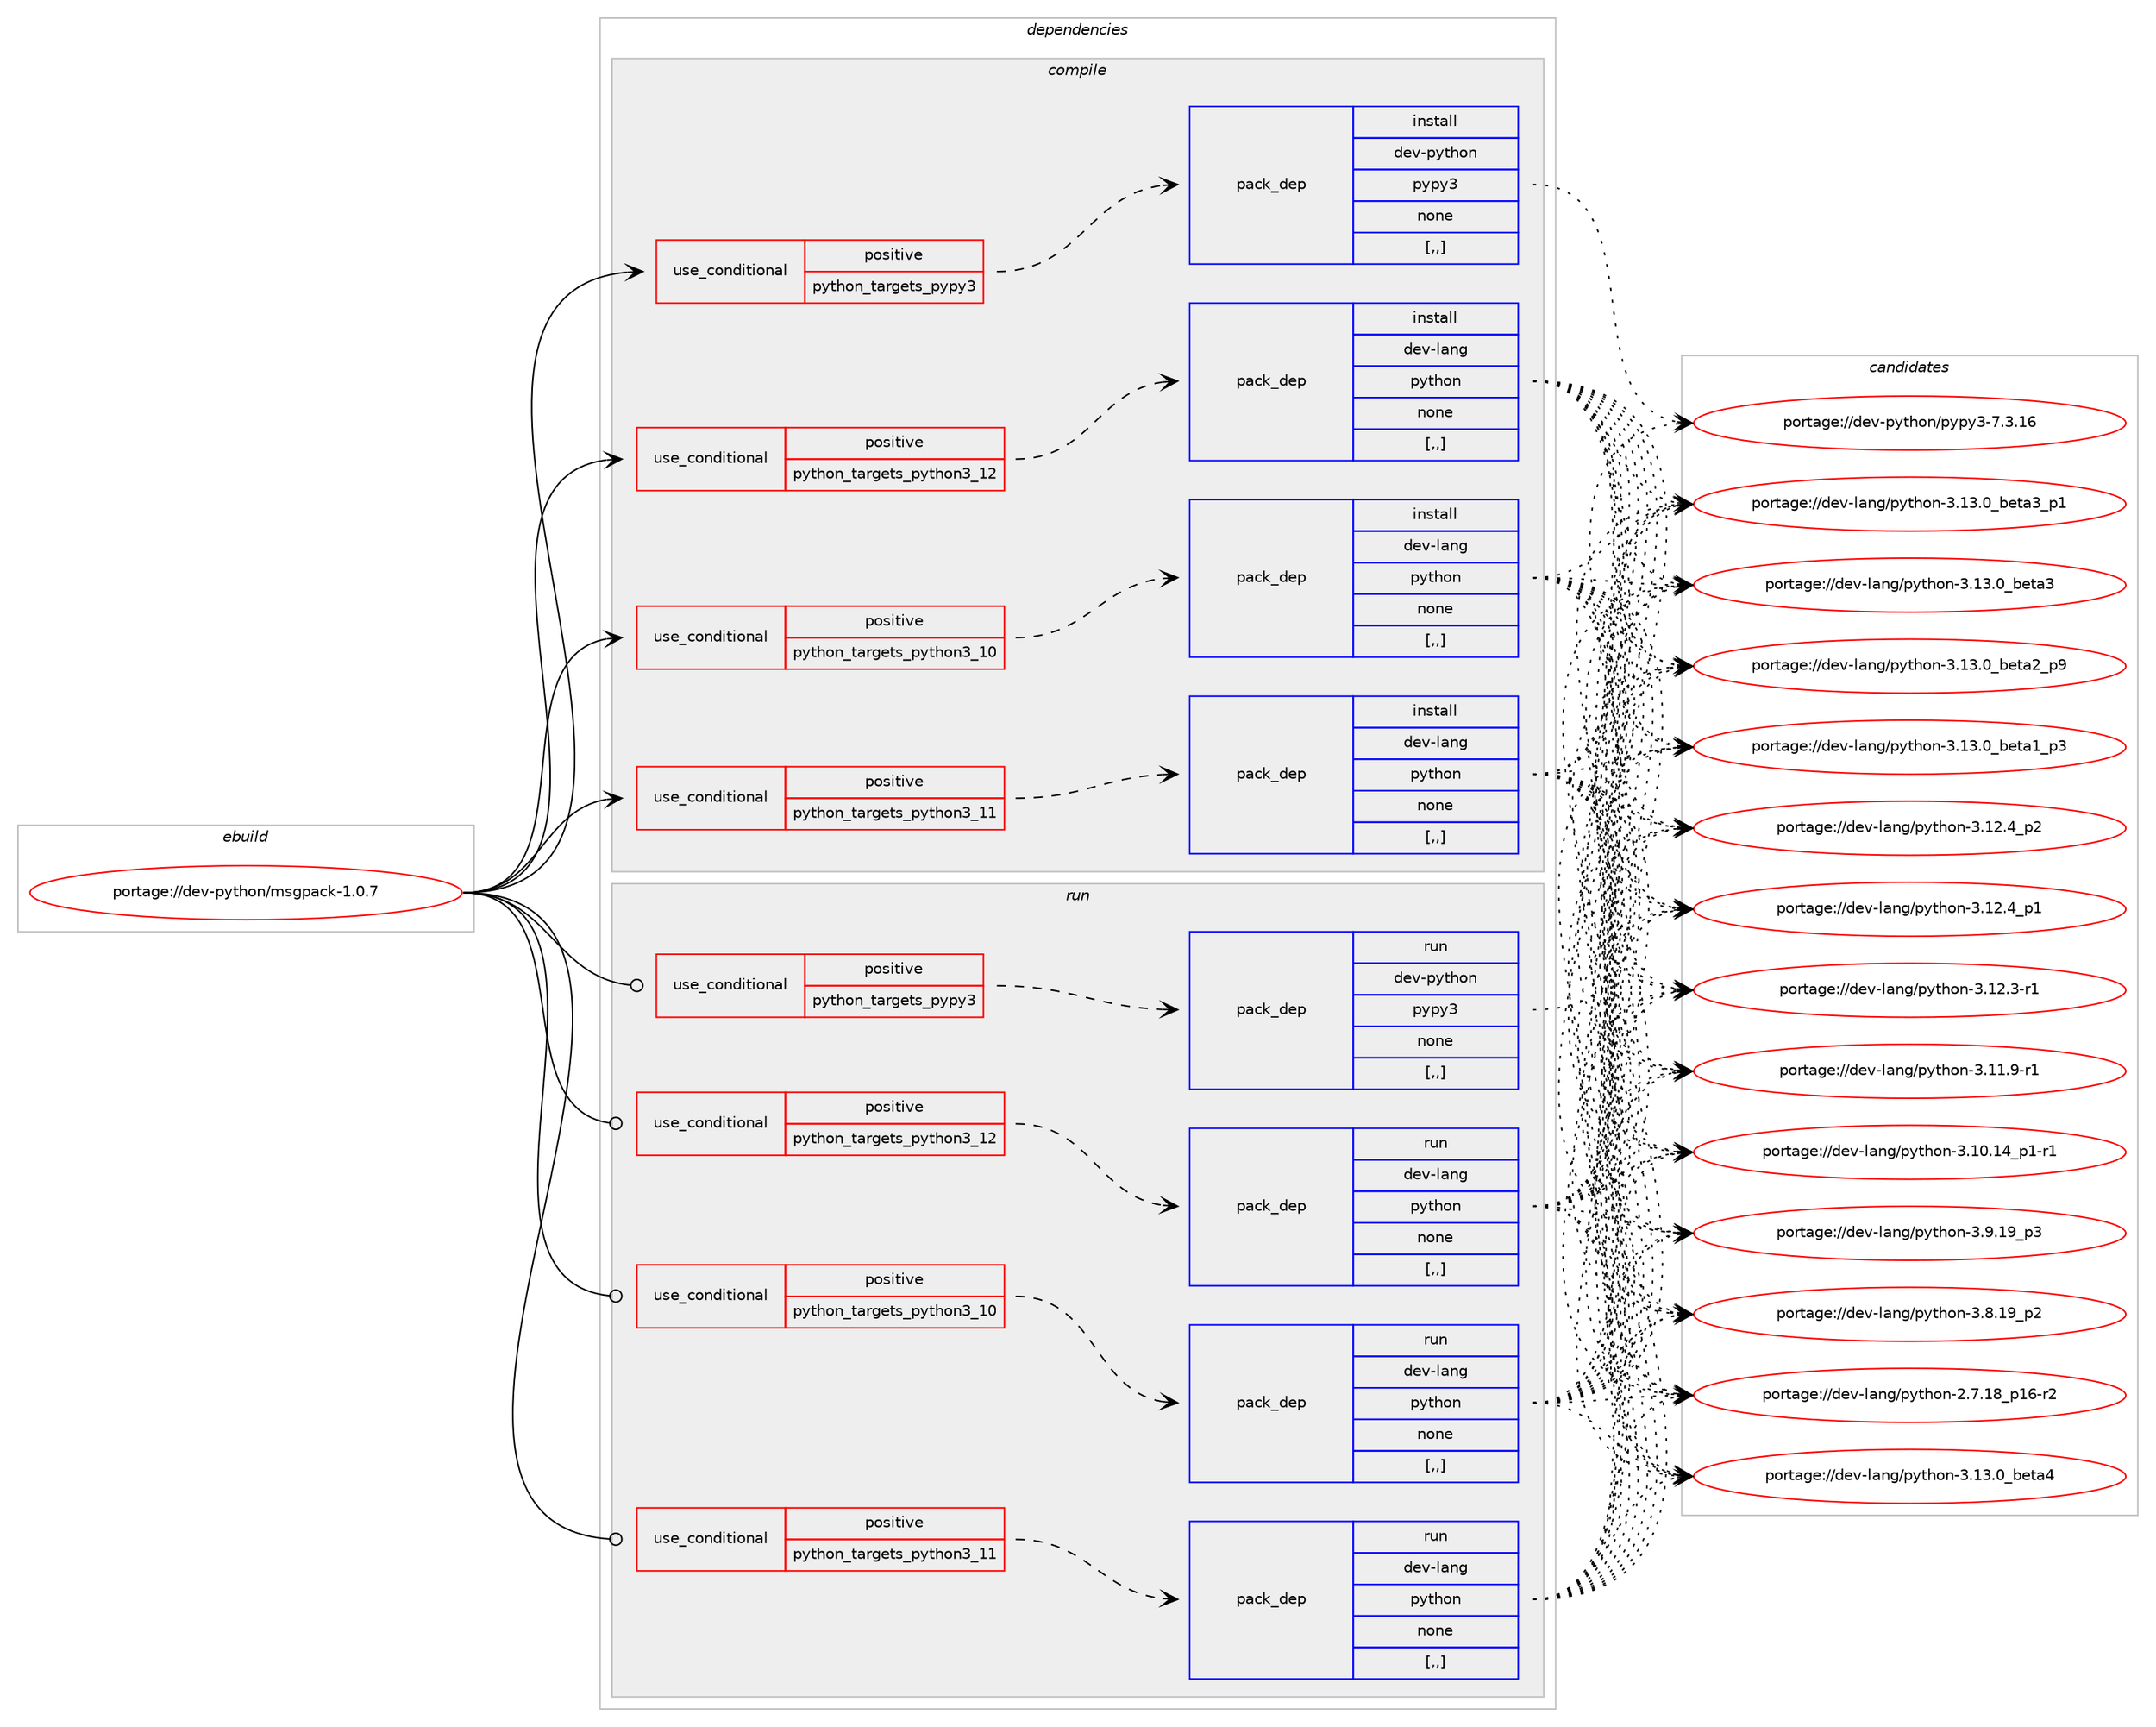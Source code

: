 digraph prolog {

# *************
# Graph options
# *************

newrank=true;
concentrate=true;
compound=true;
graph [rankdir=LR,fontname=Helvetica,fontsize=10,ranksep=1.5];#, ranksep=2.5, nodesep=0.2];
edge  [arrowhead=vee];
node  [fontname=Helvetica,fontsize=10];

# **********
# The ebuild
# **********

subgraph cluster_leftcol {
color=gray;
label=<<i>ebuild</i>>;
id [label="portage://dev-python/msgpack-1.0.7", color=red, width=4, href="../dev-python/msgpack-1.0.7.svg"];
}

# ****************
# The dependencies
# ****************

subgraph cluster_midcol {
color=gray;
label=<<i>dependencies</i>>;
subgraph cluster_compile {
fillcolor="#eeeeee";
style=filled;
label=<<i>compile</i>>;
subgraph cond35117 {
dependency152186 [label=<<TABLE BORDER="0" CELLBORDER="1" CELLSPACING="0" CELLPADDING="4"><TR><TD ROWSPAN="3" CELLPADDING="10">use_conditional</TD></TR><TR><TD>positive</TD></TR><TR><TD>python_targets_pypy3</TD></TR></TABLE>>, shape=none, color=red];
subgraph pack115819 {
dependency152187 [label=<<TABLE BORDER="0" CELLBORDER="1" CELLSPACING="0" CELLPADDING="4" WIDTH="220"><TR><TD ROWSPAN="6" CELLPADDING="30">pack_dep</TD></TR><TR><TD WIDTH="110">install</TD></TR><TR><TD>dev-python</TD></TR><TR><TD>pypy3</TD></TR><TR><TD>none</TD></TR><TR><TD>[,,]</TD></TR></TABLE>>, shape=none, color=blue];
}
dependency152186:e -> dependency152187:w [weight=20,style="dashed",arrowhead="vee"];
}
id:e -> dependency152186:w [weight=20,style="solid",arrowhead="vee"];
subgraph cond35118 {
dependency152188 [label=<<TABLE BORDER="0" CELLBORDER="1" CELLSPACING="0" CELLPADDING="4"><TR><TD ROWSPAN="3" CELLPADDING="10">use_conditional</TD></TR><TR><TD>positive</TD></TR><TR><TD>python_targets_python3_10</TD></TR></TABLE>>, shape=none, color=red];
subgraph pack115820 {
dependency152189 [label=<<TABLE BORDER="0" CELLBORDER="1" CELLSPACING="0" CELLPADDING="4" WIDTH="220"><TR><TD ROWSPAN="6" CELLPADDING="30">pack_dep</TD></TR><TR><TD WIDTH="110">install</TD></TR><TR><TD>dev-lang</TD></TR><TR><TD>python</TD></TR><TR><TD>none</TD></TR><TR><TD>[,,]</TD></TR></TABLE>>, shape=none, color=blue];
}
dependency152188:e -> dependency152189:w [weight=20,style="dashed",arrowhead="vee"];
}
id:e -> dependency152188:w [weight=20,style="solid",arrowhead="vee"];
subgraph cond35119 {
dependency152190 [label=<<TABLE BORDER="0" CELLBORDER="1" CELLSPACING="0" CELLPADDING="4"><TR><TD ROWSPAN="3" CELLPADDING="10">use_conditional</TD></TR><TR><TD>positive</TD></TR><TR><TD>python_targets_python3_11</TD></TR></TABLE>>, shape=none, color=red];
subgraph pack115821 {
dependency152191 [label=<<TABLE BORDER="0" CELLBORDER="1" CELLSPACING="0" CELLPADDING="4" WIDTH="220"><TR><TD ROWSPAN="6" CELLPADDING="30">pack_dep</TD></TR><TR><TD WIDTH="110">install</TD></TR><TR><TD>dev-lang</TD></TR><TR><TD>python</TD></TR><TR><TD>none</TD></TR><TR><TD>[,,]</TD></TR></TABLE>>, shape=none, color=blue];
}
dependency152190:e -> dependency152191:w [weight=20,style="dashed",arrowhead="vee"];
}
id:e -> dependency152190:w [weight=20,style="solid",arrowhead="vee"];
subgraph cond35120 {
dependency152192 [label=<<TABLE BORDER="0" CELLBORDER="1" CELLSPACING="0" CELLPADDING="4"><TR><TD ROWSPAN="3" CELLPADDING="10">use_conditional</TD></TR><TR><TD>positive</TD></TR><TR><TD>python_targets_python3_12</TD></TR></TABLE>>, shape=none, color=red];
subgraph pack115822 {
dependency152193 [label=<<TABLE BORDER="0" CELLBORDER="1" CELLSPACING="0" CELLPADDING="4" WIDTH="220"><TR><TD ROWSPAN="6" CELLPADDING="30">pack_dep</TD></TR><TR><TD WIDTH="110">install</TD></TR><TR><TD>dev-lang</TD></TR><TR><TD>python</TD></TR><TR><TD>none</TD></TR><TR><TD>[,,]</TD></TR></TABLE>>, shape=none, color=blue];
}
dependency152192:e -> dependency152193:w [weight=20,style="dashed",arrowhead="vee"];
}
id:e -> dependency152192:w [weight=20,style="solid",arrowhead="vee"];
}
subgraph cluster_compileandrun {
fillcolor="#eeeeee";
style=filled;
label=<<i>compile and run</i>>;
}
subgraph cluster_run {
fillcolor="#eeeeee";
style=filled;
label=<<i>run</i>>;
subgraph cond35121 {
dependency152194 [label=<<TABLE BORDER="0" CELLBORDER="1" CELLSPACING="0" CELLPADDING="4"><TR><TD ROWSPAN="3" CELLPADDING="10">use_conditional</TD></TR><TR><TD>positive</TD></TR><TR><TD>python_targets_pypy3</TD></TR></TABLE>>, shape=none, color=red];
subgraph pack115823 {
dependency152195 [label=<<TABLE BORDER="0" CELLBORDER="1" CELLSPACING="0" CELLPADDING="4" WIDTH="220"><TR><TD ROWSPAN="6" CELLPADDING="30">pack_dep</TD></TR><TR><TD WIDTH="110">run</TD></TR><TR><TD>dev-python</TD></TR><TR><TD>pypy3</TD></TR><TR><TD>none</TD></TR><TR><TD>[,,]</TD></TR></TABLE>>, shape=none, color=blue];
}
dependency152194:e -> dependency152195:w [weight=20,style="dashed",arrowhead="vee"];
}
id:e -> dependency152194:w [weight=20,style="solid",arrowhead="odot"];
subgraph cond35122 {
dependency152196 [label=<<TABLE BORDER="0" CELLBORDER="1" CELLSPACING="0" CELLPADDING="4"><TR><TD ROWSPAN="3" CELLPADDING="10">use_conditional</TD></TR><TR><TD>positive</TD></TR><TR><TD>python_targets_python3_10</TD></TR></TABLE>>, shape=none, color=red];
subgraph pack115824 {
dependency152197 [label=<<TABLE BORDER="0" CELLBORDER="1" CELLSPACING="0" CELLPADDING="4" WIDTH="220"><TR><TD ROWSPAN="6" CELLPADDING="30">pack_dep</TD></TR><TR><TD WIDTH="110">run</TD></TR><TR><TD>dev-lang</TD></TR><TR><TD>python</TD></TR><TR><TD>none</TD></TR><TR><TD>[,,]</TD></TR></TABLE>>, shape=none, color=blue];
}
dependency152196:e -> dependency152197:w [weight=20,style="dashed",arrowhead="vee"];
}
id:e -> dependency152196:w [weight=20,style="solid",arrowhead="odot"];
subgraph cond35123 {
dependency152198 [label=<<TABLE BORDER="0" CELLBORDER="1" CELLSPACING="0" CELLPADDING="4"><TR><TD ROWSPAN="3" CELLPADDING="10">use_conditional</TD></TR><TR><TD>positive</TD></TR><TR><TD>python_targets_python3_11</TD></TR></TABLE>>, shape=none, color=red];
subgraph pack115825 {
dependency152199 [label=<<TABLE BORDER="0" CELLBORDER="1" CELLSPACING="0" CELLPADDING="4" WIDTH="220"><TR><TD ROWSPAN="6" CELLPADDING="30">pack_dep</TD></TR><TR><TD WIDTH="110">run</TD></TR><TR><TD>dev-lang</TD></TR><TR><TD>python</TD></TR><TR><TD>none</TD></TR><TR><TD>[,,]</TD></TR></TABLE>>, shape=none, color=blue];
}
dependency152198:e -> dependency152199:w [weight=20,style="dashed",arrowhead="vee"];
}
id:e -> dependency152198:w [weight=20,style="solid",arrowhead="odot"];
subgraph cond35124 {
dependency152200 [label=<<TABLE BORDER="0" CELLBORDER="1" CELLSPACING="0" CELLPADDING="4"><TR><TD ROWSPAN="3" CELLPADDING="10">use_conditional</TD></TR><TR><TD>positive</TD></TR><TR><TD>python_targets_python3_12</TD></TR></TABLE>>, shape=none, color=red];
subgraph pack115826 {
dependency152201 [label=<<TABLE BORDER="0" CELLBORDER="1" CELLSPACING="0" CELLPADDING="4" WIDTH="220"><TR><TD ROWSPAN="6" CELLPADDING="30">pack_dep</TD></TR><TR><TD WIDTH="110">run</TD></TR><TR><TD>dev-lang</TD></TR><TR><TD>python</TD></TR><TR><TD>none</TD></TR><TR><TD>[,,]</TD></TR></TABLE>>, shape=none, color=blue];
}
dependency152200:e -> dependency152201:w [weight=20,style="dashed",arrowhead="vee"];
}
id:e -> dependency152200:w [weight=20,style="solid",arrowhead="odot"];
}
}

# **************
# The candidates
# **************

subgraph cluster_choices {
rank=same;
color=gray;
label=<<i>candidates</i>>;

subgraph choice115819 {
color=black;
nodesep=1;
choice10010111845112121116104111110471121211121215145554651464954 [label="portage://dev-python/pypy3-7.3.16", color=red, width=4,href="../dev-python/pypy3-7.3.16.svg"];
dependency152187:e -> choice10010111845112121116104111110471121211121215145554651464954:w [style=dotted,weight="100"];
}
subgraph choice115820 {
color=black;
nodesep=1;
choice1001011184510897110103471121211161041111104551464951464895981011169752 [label="portage://dev-lang/python-3.13.0_beta4", color=red, width=4,href="../dev-lang/python-3.13.0_beta4.svg"];
choice10010111845108971101034711212111610411111045514649514648959810111697519511249 [label="portage://dev-lang/python-3.13.0_beta3_p1", color=red, width=4,href="../dev-lang/python-3.13.0_beta3_p1.svg"];
choice1001011184510897110103471121211161041111104551464951464895981011169751 [label="portage://dev-lang/python-3.13.0_beta3", color=red, width=4,href="../dev-lang/python-3.13.0_beta3.svg"];
choice10010111845108971101034711212111610411111045514649514648959810111697509511257 [label="portage://dev-lang/python-3.13.0_beta2_p9", color=red, width=4,href="../dev-lang/python-3.13.0_beta2_p9.svg"];
choice10010111845108971101034711212111610411111045514649514648959810111697499511251 [label="portage://dev-lang/python-3.13.0_beta1_p3", color=red, width=4,href="../dev-lang/python-3.13.0_beta1_p3.svg"];
choice100101118451089711010347112121116104111110455146495046529511250 [label="portage://dev-lang/python-3.12.4_p2", color=red, width=4,href="../dev-lang/python-3.12.4_p2.svg"];
choice100101118451089711010347112121116104111110455146495046529511249 [label="portage://dev-lang/python-3.12.4_p1", color=red, width=4,href="../dev-lang/python-3.12.4_p1.svg"];
choice100101118451089711010347112121116104111110455146495046514511449 [label="portage://dev-lang/python-3.12.3-r1", color=red, width=4,href="../dev-lang/python-3.12.3-r1.svg"];
choice100101118451089711010347112121116104111110455146494946574511449 [label="portage://dev-lang/python-3.11.9-r1", color=red, width=4,href="../dev-lang/python-3.11.9-r1.svg"];
choice100101118451089711010347112121116104111110455146494846495295112494511449 [label="portage://dev-lang/python-3.10.14_p1-r1", color=red, width=4,href="../dev-lang/python-3.10.14_p1-r1.svg"];
choice100101118451089711010347112121116104111110455146574649579511251 [label="portage://dev-lang/python-3.9.19_p3", color=red, width=4,href="../dev-lang/python-3.9.19_p3.svg"];
choice100101118451089711010347112121116104111110455146564649579511250 [label="portage://dev-lang/python-3.8.19_p2", color=red, width=4,href="../dev-lang/python-3.8.19_p2.svg"];
choice100101118451089711010347112121116104111110455046554649569511249544511450 [label="portage://dev-lang/python-2.7.18_p16-r2", color=red, width=4,href="../dev-lang/python-2.7.18_p16-r2.svg"];
dependency152189:e -> choice1001011184510897110103471121211161041111104551464951464895981011169752:w [style=dotted,weight="100"];
dependency152189:e -> choice10010111845108971101034711212111610411111045514649514648959810111697519511249:w [style=dotted,weight="100"];
dependency152189:e -> choice1001011184510897110103471121211161041111104551464951464895981011169751:w [style=dotted,weight="100"];
dependency152189:e -> choice10010111845108971101034711212111610411111045514649514648959810111697509511257:w [style=dotted,weight="100"];
dependency152189:e -> choice10010111845108971101034711212111610411111045514649514648959810111697499511251:w [style=dotted,weight="100"];
dependency152189:e -> choice100101118451089711010347112121116104111110455146495046529511250:w [style=dotted,weight="100"];
dependency152189:e -> choice100101118451089711010347112121116104111110455146495046529511249:w [style=dotted,weight="100"];
dependency152189:e -> choice100101118451089711010347112121116104111110455146495046514511449:w [style=dotted,weight="100"];
dependency152189:e -> choice100101118451089711010347112121116104111110455146494946574511449:w [style=dotted,weight="100"];
dependency152189:e -> choice100101118451089711010347112121116104111110455146494846495295112494511449:w [style=dotted,weight="100"];
dependency152189:e -> choice100101118451089711010347112121116104111110455146574649579511251:w [style=dotted,weight="100"];
dependency152189:e -> choice100101118451089711010347112121116104111110455146564649579511250:w [style=dotted,weight="100"];
dependency152189:e -> choice100101118451089711010347112121116104111110455046554649569511249544511450:w [style=dotted,weight="100"];
}
subgraph choice115821 {
color=black;
nodesep=1;
choice1001011184510897110103471121211161041111104551464951464895981011169752 [label="portage://dev-lang/python-3.13.0_beta4", color=red, width=4,href="../dev-lang/python-3.13.0_beta4.svg"];
choice10010111845108971101034711212111610411111045514649514648959810111697519511249 [label="portage://dev-lang/python-3.13.0_beta3_p1", color=red, width=4,href="../dev-lang/python-3.13.0_beta3_p1.svg"];
choice1001011184510897110103471121211161041111104551464951464895981011169751 [label="portage://dev-lang/python-3.13.0_beta3", color=red, width=4,href="../dev-lang/python-3.13.0_beta3.svg"];
choice10010111845108971101034711212111610411111045514649514648959810111697509511257 [label="portage://dev-lang/python-3.13.0_beta2_p9", color=red, width=4,href="../dev-lang/python-3.13.0_beta2_p9.svg"];
choice10010111845108971101034711212111610411111045514649514648959810111697499511251 [label="portage://dev-lang/python-3.13.0_beta1_p3", color=red, width=4,href="../dev-lang/python-3.13.0_beta1_p3.svg"];
choice100101118451089711010347112121116104111110455146495046529511250 [label="portage://dev-lang/python-3.12.4_p2", color=red, width=4,href="../dev-lang/python-3.12.4_p2.svg"];
choice100101118451089711010347112121116104111110455146495046529511249 [label="portage://dev-lang/python-3.12.4_p1", color=red, width=4,href="../dev-lang/python-3.12.4_p1.svg"];
choice100101118451089711010347112121116104111110455146495046514511449 [label="portage://dev-lang/python-3.12.3-r1", color=red, width=4,href="../dev-lang/python-3.12.3-r1.svg"];
choice100101118451089711010347112121116104111110455146494946574511449 [label="portage://dev-lang/python-3.11.9-r1", color=red, width=4,href="../dev-lang/python-3.11.9-r1.svg"];
choice100101118451089711010347112121116104111110455146494846495295112494511449 [label="portage://dev-lang/python-3.10.14_p1-r1", color=red, width=4,href="../dev-lang/python-3.10.14_p1-r1.svg"];
choice100101118451089711010347112121116104111110455146574649579511251 [label="portage://dev-lang/python-3.9.19_p3", color=red, width=4,href="../dev-lang/python-3.9.19_p3.svg"];
choice100101118451089711010347112121116104111110455146564649579511250 [label="portage://dev-lang/python-3.8.19_p2", color=red, width=4,href="../dev-lang/python-3.8.19_p2.svg"];
choice100101118451089711010347112121116104111110455046554649569511249544511450 [label="portage://dev-lang/python-2.7.18_p16-r2", color=red, width=4,href="../dev-lang/python-2.7.18_p16-r2.svg"];
dependency152191:e -> choice1001011184510897110103471121211161041111104551464951464895981011169752:w [style=dotted,weight="100"];
dependency152191:e -> choice10010111845108971101034711212111610411111045514649514648959810111697519511249:w [style=dotted,weight="100"];
dependency152191:e -> choice1001011184510897110103471121211161041111104551464951464895981011169751:w [style=dotted,weight="100"];
dependency152191:e -> choice10010111845108971101034711212111610411111045514649514648959810111697509511257:w [style=dotted,weight="100"];
dependency152191:e -> choice10010111845108971101034711212111610411111045514649514648959810111697499511251:w [style=dotted,weight="100"];
dependency152191:e -> choice100101118451089711010347112121116104111110455146495046529511250:w [style=dotted,weight="100"];
dependency152191:e -> choice100101118451089711010347112121116104111110455146495046529511249:w [style=dotted,weight="100"];
dependency152191:e -> choice100101118451089711010347112121116104111110455146495046514511449:w [style=dotted,weight="100"];
dependency152191:e -> choice100101118451089711010347112121116104111110455146494946574511449:w [style=dotted,weight="100"];
dependency152191:e -> choice100101118451089711010347112121116104111110455146494846495295112494511449:w [style=dotted,weight="100"];
dependency152191:e -> choice100101118451089711010347112121116104111110455146574649579511251:w [style=dotted,weight="100"];
dependency152191:e -> choice100101118451089711010347112121116104111110455146564649579511250:w [style=dotted,weight="100"];
dependency152191:e -> choice100101118451089711010347112121116104111110455046554649569511249544511450:w [style=dotted,weight="100"];
}
subgraph choice115822 {
color=black;
nodesep=1;
choice1001011184510897110103471121211161041111104551464951464895981011169752 [label="portage://dev-lang/python-3.13.0_beta4", color=red, width=4,href="../dev-lang/python-3.13.0_beta4.svg"];
choice10010111845108971101034711212111610411111045514649514648959810111697519511249 [label="portage://dev-lang/python-3.13.0_beta3_p1", color=red, width=4,href="../dev-lang/python-3.13.0_beta3_p1.svg"];
choice1001011184510897110103471121211161041111104551464951464895981011169751 [label="portage://dev-lang/python-3.13.0_beta3", color=red, width=4,href="../dev-lang/python-3.13.0_beta3.svg"];
choice10010111845108971101034711212111610411111045514649514648959810111697509511257 [label="portage://dev-lang/python-3.13.0_beta2_p9", color=red, width=4,href="../dev-lang/python-3.13.0_beta2_p9.svg"];
choice10010111845108971101034711212111610411111045514649514648959810111697499511251 [label="portage://dev-lang/python-3.13.0_beta1_p3", color=red, width=4,href="../dev-lang/python-3.13.0_beta1_p3.svg"];
choice100101118451089711010347112121116104111110455146495046529511250 [label="portage://dev-lang/python-3.12.4_p2", color=red, width=4,href="../dev-lang/python-3.12.4_p2.svg"];
choice100101118451089711010347112121116104111110455146495046529511249 [label="portage://dev-lang/python-3.12.4_p1", color=red, width=4,href="../dev-lang/python-3.12.4_p1.svg"];
choice100101118451089711010347112121116104111110455146495046514511449 [label="portage://dev-lang/python-3.12.3-r1", color=red, width=4,href="../dev-lang/python-3.12.3-r1.svg"];
choice100101118451089711010347112121116104111110455146494946574511449 [label="portage://dev-lang/python-3.11.9-r1", color=red, width=4,href="../dev-lang/python-3.11.9-r1.svg"];
choice100101118451089711010347112121116104111110455146494846495295112494511449 [label="portage://dev-lang/python-3.10.14_p1-r1", color=red, width=4,href="../dev-lang/python-3.10.14_p1-r1.svg"];
choice100101118451089711010347112121116104111110455146574649579511251 [label="portage://dev-lang/python-3.9.19_p3", color=red, width=4,href="../dev-lang/python-3.9.19_p3.svg"];
choice100101118451089711010347112121116104111110455146564649579511250 [label="portage://dev-lang/python-3.8.19_p2", color=red, width=4,href="../dev-lang/python-3.8.19_p2.svg"];
choice100101118451089711010347112121116104111110455046554649569511249544511450 [label="portage://dev-lang/python-2.7.18_p16-r2", color=red, width=4,href="../dev-lang/python-2.7.18_p16-r2.svg"];
dependency152193:e -> choice1001011184510897110103471121211161041111104551464951464895981011169752:w [style=dotted,weight="100"];
dependency152193:e -> choice10010111845108971101034711212111610411111045514649514648959810111697519511249:w [style=dotted,weight="100"];
dependency152193:e -> choice1001011184510897110103471121211161041111104551464951464895981011169751:w [style=dotted,weight="100"];
dependency152193:e -> choice10010111845108971101034711212111610411111045514649514648959810111697509511257:w [style=dotted,weight="100"];
dependency152193:e -> choice10010111845108971101034711212111610411111045514649514648959810111697499511251:w [style=dotted,weight="100"];
dependency152193:e -> choice100101118451089711010347112121116104111110455146495046529511250:w [style=dotted,weight="100"];
dependency152193:e -> choice100101118451089711010347112121116104111110455146495046529511249:w [style=dotted,weight="100"];
dependency152193:e -> choice100101118451089711010347112121116104111110455146495046514511449:w [style=dotted,weight="100"];
dependency152193:e -> choice100101118451089711010347112121116104111110455146494946574511449:w [style=dotted,weight="100"];
dependency152193:e -> choice100101118451089711010347112121116104111110455146494846495295112494511449:w [style=dotted,weight="100"];
dependency152193:e -> choice100101118451089711010347112121116104111110455146574649579511251:w [style=dotted,weight="100"];
dependency152193:e -> choice100101118451089711010347112121116104111110455146564649579511250:w [style=dotted,weight="100"];
dependency152193:e -> choice100101118451089711010347112121116104111110455046554649569511249544511450:w [style=dotted,weight="100"];
}
subgraph choice115823 {
color=black;
nodesep=1;
choice10010111845112121116104111110471121211121215145554651464954 [label="portage://dev-python/pypy3-7.3.16", color=red, width=4,href="../dev-python/pypy3-7.3.16.svg"];
dependency152195:e -> choice10010111845112121116104111110471121211121215145554651464954:w [style=dotted,weight="100"];
}
subgraph choice115824 {
color=black;
nodesep=1;
choice1001011184510897110103471121211161041111104551464951464895981011169752 [label="portage://dev-lang/python-3.13.0_beta4", color=red, width=4,href="../dev-lang/python-3.13.0_beta4.svg"];
choice10010111845108971101034711212111610411111045514649514648959810111697519511249 [label="portage://dev-lang/python-3.13.0_beta3_p1", color=red, width=4,href="../dev-lang/python-3.13.0_beta3_p1.svg"];
choice1001011184510897110103471121211161041111104551464951464895981011169751 [label="portage://dev-lang/python-3.13.0_beta3", color=red, width=4,href="../dev-lang/python-3.13.0_beta3.svg"];
choice10010111845108971101034711212111610411111045514649514648959810111697509511257 [label="portage://dev-lang/python-3.13.0_beta2_p9", color=red, width=4,href="../dev-lang/python-3.13.0_beta2_p9.svg"];
choice10010111845108971101034711212111610411111045514649514648959810111697499511251 [label="portage://dev-lang/python-3.13.0_beta1_p3", color=red, width=4,href="../dev-lang/python-3.13.0_beta1_p3.svg"];
choice100101118451089711010347112121116104111110455146495046529511250 [label="portage://dev-lang/python-3.12.4_p2", color=red, width=4,href="../dev-lang/python-3.12.4_p2.svg"];
choice100101118451089711010347112121116104111110455146495046529511249 [label="portage://dev-lang/python-3.12.4_p1", color=red, width=4,href="../dev-lang/python-3.12.4_p1.svg"];
choice100101118451089711010347112121116104111110455146495046514511449 [label="portage://dev-lang/python-3.12.3-r1", color=red, width=4,href="../dev-lang/python-3.12.3-r1.svg"];
choice100101118451089711010347112121116104111110455146494946574511449 [label="portage://dev-lang/python-3.11.9-r1", color=red, width=4,href="../dev-lang/python-3.11.9-r1.svg"];
choice100101118451089711010347112121116104111110455146494846495295112494511449 [label="portage://dev-lang/python-3.10.14_p1-r1", color=red, width=4,href="../dev-lang/python-3.10.14_p1-r1.svg"];
choice100101118451089711010347112121116104111110455146574649579511251 [label="portage://dev-lang/python-3.9.19_p3", color=red, width=4,href="../dev-lang/python-3.9.19_p3.svg"];
choice100101118451089711010347112121116104111110455146564649579511250 [label="portage://dev-lang/python-3.8.19_p2", color=red, width=4,href="../dev-lang/python-3.8.19_p2.svg"];
choice100101118451089711010347112121116104111110455046554649569511249544511450 [label="portage://dev-lang/python-2.7.18_p16-r2", color=red, width=4,href="../dev-lang/python-2.7.18_p16-r2.svg"];
dependency152197:e -> choice1001011184510897110103471121211161041111104551464951464895981011169752:w [style=dotted,weight="100"];
dependency152197:e -> choice10010111845108971101034711212111610411111045514649514648959810111697519511249:w [style=dotted,weight="100"];
dependency152197:e -> choice1001011184510897110103471121211161041111104551464951464895981011169751:w [style=dotted,weight="100"];
dependency152197:e -> choice10010111845108971101034711212111610411111045514649514648959810111697509511257:w [style=dotted,weight="100"];
dependency152197:e -> choice10010111845108971101034711212111610411111045514649514648959810111697499511251:w [style=dotted,weight="100"];
dependency152197:e -> choice100101118451089711010347112121116104111110455146495046529511250:w [style=dotted,weight="100"];
dependency152197:e -> choice100101118451089711010347112121116104111110455146495046529511249:w [style=dotted,weight="100"];
dependency152197:e -> choice100101118451089711010347112121116104111110455146495046514511449:w [style=dotted,weight="100"];
dependency152197:e -> choice100101118451089711010347112121116104111110455146494946574511449:w [style=dotted,weight="100"];
dependency152197:e -> choice100101118451089711010347112121116104111110455146494846495295112494511449:w [style=dotted,weight="100"];
dependency152197:e -> choice100101118451089711010347112121116104111110455146574649579511251:w [style=dotted,weight="100"];
dependency152197:e -> choice100101118451089711010347112121116104111110455146564649579511250:w [style=dotted,weight="100"];
dependency152197:e -> choice100101118451089711010347112121116104111110455046554649569511249544511450:w [style=dotted,weight="100"];
}
subgraph choice115825 {
color=black;
nodesep=1;
choice1001011184510897110103471121211161041111104551464951464895981011169752 [label="portage://dev-lang/python-3.13.0_beta4", color=red, width=4,href="../dev-lang/python-3.13.0_beta4.svg"];
choice10010111845108971101034711212111610411111045514649514648959810111697519511249 [label="portage://dev-lang/python-3.13.0_beta3_p1", color=red, width=4,href="../dev-lang/python-3.13.0_beta3_p1.svg"];
choice1001011184510897110103471121211161041111104551464951464895981011169751 [label="portage://dev-lang/python-3.13.0_beta3", color=red, width=4,href="../dev-lang/python-3.13.0_beta3.svg"];
choice10010111845108971101034711212111610411111045514649514648959810111697509511257 [label="portage://dev-lang/python-3.13.0_beta2_p9", color=red, width=4,href="../dev-lang/python-3.13.0_beta2_p9.svg"];
choice10010111845108971101034711212111610411111045514649514648959810111697499511251 [label="portage://dev-lang/python-3.13.0_beta1_p3", color=red, width=4,href="../dev-lang/python-3.13.0_beta1_p3.svg"];
choice100101118451089711010347112121116104111110455146495046529511250 [label="portage://dev-lang/python-3.12.4_p2", color=red, width=4,href="../dev-lang/python-3.12.4_p2.svg"];
choice100101118451089711010347112121116104111110455146495046529511249 [label="portage://dev-lang/python-3.12.4_p1", color=red, width=4,href="../dev-lang/python-3.12.4_p1.svg"];
choice100101118451089711010347112121116104111110455146495046514511449 [label="portage://dev-lang/python-3.12.3-r1", color=red, width=4,href="../dev-lang/python-3.12.3-r1.svg"];
choice100101118451089711010347112121116104111110455146494946574511449 [label="portage://dev-lang/python-3.11.9-r1", color=red, width=4,href="../dev-lang/python-3.11.9-r1.svg"];
choice100101118451089711010347112121116104111110455146494846495295112494511449 [label="portage://dev-lang/python-3.10.14_p1-r1", color=red, width=4,href="../dev-lang/python-3.10.14_p1-r1.svg"];
choice100101118451089711010347112121116104111110455146574649579511251 [label="portage://dev-lang/python-3.9.19_p3", color=red, width=4,href="../dev-lang/python-3.9.19_p3.svg"];
choice100101118451089711010347112121116104111110455146564649579511250 [label="portage://dev-lang/python-3.8.19_p2", color=red, width=4,href="../dev-lang/python-3.8.19_p2.svg"];
choice100101118451089711010347112121116104111110455046554649569511249544511450 [label="portage://dev-lang/python-2.7.18_p16-r2", color=red, width=4,href="../dev-lang/python-2.7.18_p16-r2.svg"];
dependency152199:e -> choice1001011184510897110103471121211161041111104551464951464895981011169752:w [style=dotted,weight="100"];
dependency152199:e -> choice10010111845108971101034711212111610411111045514649514648959810111697519511249:w [style=dotted,weight="100"];
dependency152199:e -> choice1001011184510897110103471121211161041111104551464951464895981011169751:w [style=dotted,weight="100"];
dependency152199:e -> choice10010111845108971101034711212111610411111045514649514648959810111697509511257:w [style=dotted,weight="100"];
dependency152199:e -> choice10010111845108971101034711212111610411111045514649514648959810111697499511251:w [style=dotted,weight="100"];
dependency152199:e -> choice100101118451089711010347112121116104111110455146495046529511250:w [style=dotted,weight="100"];
dependency152199:e -> choice100101118451089711010347112121116104111110455146495046529511249:w [style=dotted,weight="100"];
dependency152199:e -> choice100101118451089711010347112121116104111110455146495046514511449:w [style=dotted,weight="100"];
dependency152199:e -> choice100101118451089711010347112121116104111110455146494946574511449:w [style=dotted,weight="100"];
dependency152199:e -> choice100101118451089711010347112121116104111110455146494846495295112494511449:w [style=dotted,weight="100"];
dependency152199:e -> choice100101118451089711010347112121116104111110455146574649579511251:w [style=dotted,weight="100"];
dependency152199:e -> choice100101118451089711010347112121116104111110455146564649579511250:w [style=dotted,weight="100"];
dependency152199:e -> choice100101118451089711010347112121116104111110455046554649569511249544511450:w [style=dotted,weight="100"];
}
subgraph choice115826 {
color=black;
nodesep=1;
choice1001011184510897110103471121211161041111104551464951464895981011169752 [label="portage://dev-lang/python-3.13.0_beta4", color=red, width=4,href="../dev-lang/python-3.13.0_beta4.svg"];
choice10010111845108971101034711212111610411111045514649514648959810111697519511249 [label="portage://dev-lang/python-3.13.0_beta3_p1", color=red, width=4,href="../dev-lang/python-3.13.0_beta3_p1.svg"];
choice1001011184510897110103471121211161041111104551464951464895981011169751 [label="portage://dev-lang/python-3.13.0_beta3", color=red, width=4,href="../dev-lang/python-3.13.0_beta3.svg"];
choice10010111845108971101034711212111610411111045514649514648959810111697509511257 [label="portage://dev-lang/python-3.13.0_beta2_p9", color=red, width=4,href="../dev-lang/python-3.13.0_beta2_p9.svg"];
choice10010111845108971101034711212111610411111045514649514648959810111697499511251 [label="portage://dev-lang/python-3.13.0_beta1_p3", color=red, width=4,href="../dev-lang/python-3.13.0_beta1_p3.svg"];
choice100101118451089711010347112121116104111110455146495046529511250 [label="portage://dev-lang/python-3.12.4_p2", color=red, width=4,href="../dev-lang/python-3.12.4_p2.svg"];
choice100101118451089711010347112121116104111110455146495046529511249 [label="portage://dev-lang/python-3.12.4_p1", color=red, width=4,href="../dev-lang/python-3.12.4_p1.svg"];
choice100101118451089711010347112121116104111110455146495046514511449 [label="portage://dev-lang/python-3.12.3-r1", color=red, width=4,href="../dev-lang/python-3.12.3-r1.svg"];
choice100101118451089711010347112121116104111110455146494946574511449 [label="portage://dev-lang/python-3.11.9-r1", color=red, width=4,href="../dev-lang/python-3.11.9-r1.svg"];
choice100101118451089711010347112121116104111110455146494846495295112494511449 [label="portage://dev-lang/python-3.10.14_p1-r1", color=red, width=4,href="../dev-lang/python-3.10.14_p1-r1.svg"];
choice100101118451089711010347112121116104111110455146574649579511251 [label="portage://dev-lang/python-3.9.19_p3", color=red, width=4,href="../dev-lang/python-3.9.19_p3.svg"];
choice100101118451089711010347112121116104111110455146564649579511250 [label="portage://dev-lang/python-3.8.19_p2", color=red, width=4,href="../dev-lang/python-3.8.19_p2.svg"];
choice100101118451089711010347112121116104111110455046554649569511249544511450 [label="portage://dev-lang/python-2.7.18_p16-r2", color=red, width=4,href="../dev-lang/python-2.7.18_p16-r2.svg"];
dependency152201:e -> choice1001011184510897110103471121211161041111104551464951464895981011169752:w [style=dotted,weight="100"];
dependency152201:e -> choice10010111845108971101034711212111610411111045514649514648959810111697519511249:w [style=dotted,weight="100"];
dependency152201:e -> choice1001011184510897110103471121211161041111104551464951464895981011169751:w [style=dotted,weight="100"];
dependency152201:e -> choice10010111845108971101034711212111610411111045514649514648959810111697509511257:w [style=dotted,weight="100"];
dependency152201:e -> choice10010111845108971101034711212111610411111045514649514648959810111697499511251:w [style=dotted,weight="100"];
dependency152201:e -> choice100101118451089711010347112121116104111110455146495046529511250:w [style=dotted,weight="100"];
dependency152201:e -> choice100101118451089711010347112121116104111110455146495046529511249:w [style=dotted,weight="100"];
dependency152201:e -> choice100101118451089711010347112121116104111110455146495046514511449:w [style=dotted,weight="100"];
dependency152201:e -> choice100101118451089711010347112121116104111110455146494946574511449:w [style=dotted,weight="100"];
dependency152201:e -> choice100101118451089711010347112121116104111110455146494846495295112494511449:w [style=dotted,weight="100"];
dependency152201:e -> choice100101118451089711010347112121116104111110455146574649579511251:w [style=dotted,weight="100"];
dependency152201:e -> choice100101118451089711010347112121116104111110455146564649579511250:w [style=dotted,weight="100"];
dependency152201:e -> choice100101118451089711010347112121116104111110455046554649569511249544511450:w [style=dotted,weight="100"];
}
}

}
